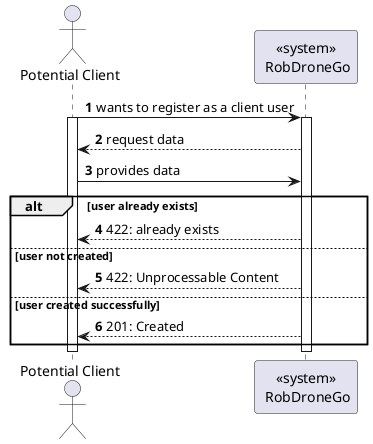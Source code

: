 @startuml
autonumber

actor "Potential Client" as usr
participant "<<system>>\n RobDroneGo" as sys


usr -> sys: wants to register as a client user

activate usr
activate sys

        sys --> usr : request data
        usr -> sys : provides data
        alt user already exists

           usr<-- sys : 422: already exists
        else user not created
           usr<-- sys : 422: Unprocessable Content
        else user created successfully
            usr<-- sys : 201: Created
        end

deactivate sys
deactivate usr

@enduml
